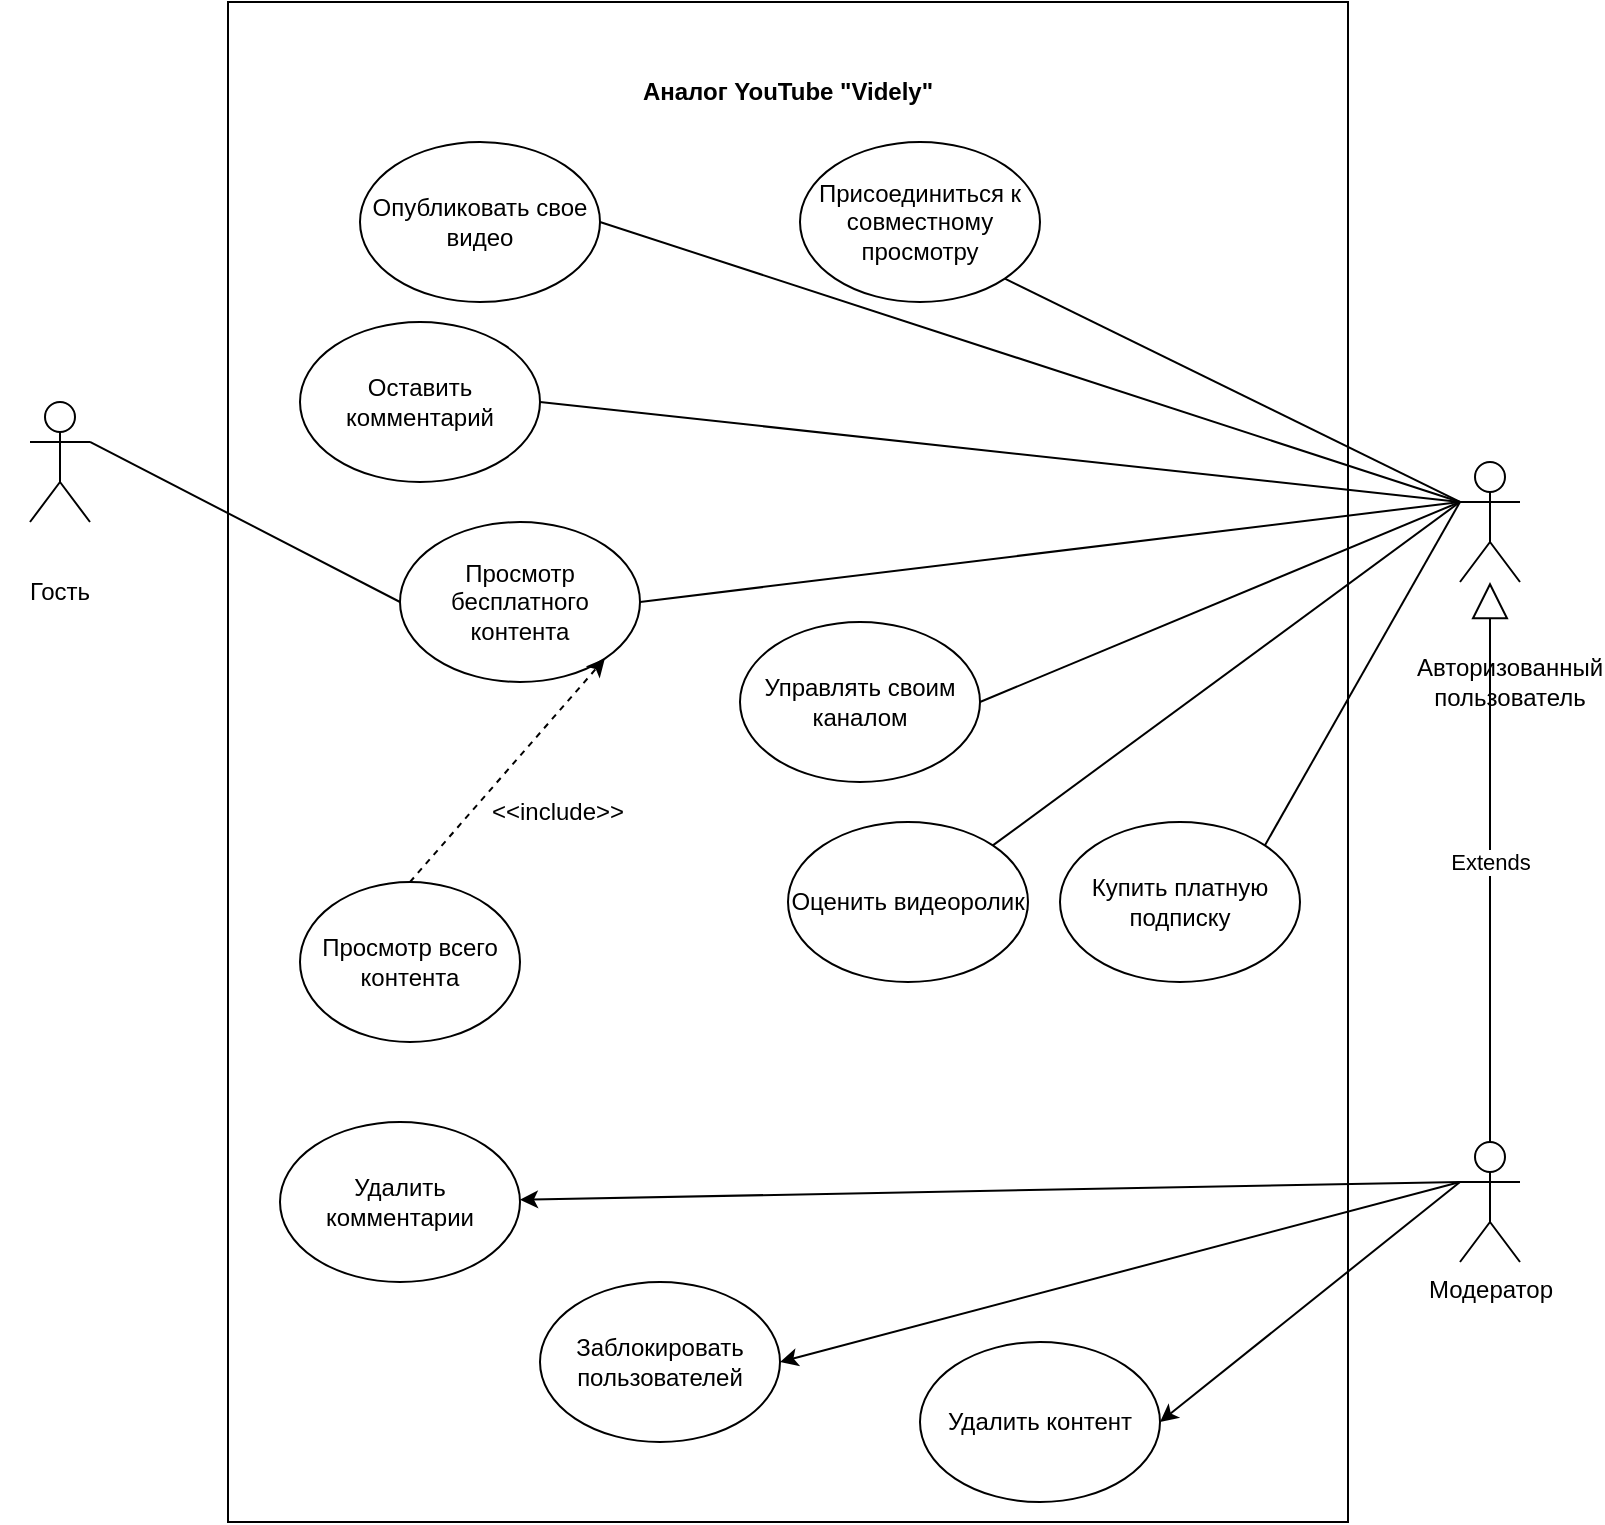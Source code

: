 <mxfile version="17.5.0" type="device" pages="5"><diagram id="88E8pmq0peNPxY9Z7bVx" name="use-case"><mxGraphModel dx="1422" dy="1955" grid="1" gridSize="10" guides="1" tooltips="1" connect="1" arrows="1" fold="1" page="1" pageScale="1" pageWidth="827" pageHeight="1169" math="0" shadow="0"><root><mxCell id="0"/><mxCell id="1" parent="0"/><mxCell id="KD68OmePyWsY9ZTv5HCw-49" style="edgeStyle=none;rounded=0;orthogonalLoop=1;jettySize=auto;html=1;exitX=1;exitY=0.333;exitDx=0;exitDy=0;exitPerimeter=0;entryX=0;entryY=0.5;entryDx=0;entryDy=0;fontColor=#000000;endArrow=none;endFill=0;" parent="1" source="KD68OmePyWsY9ZTv5HCw-1" target="KD68OmePyWsY9ZTv5HCw-18" edge="1"><mxGeometry relative="1" as="geometry"/></mxCell><mxCell id="KD68OmePyWsY9ZTv5HCw-1" value="Actor" style="shape=umlActor;verticalLabelPosition=bottom;verticalAlign=top;html=1;outlineConnect=0;fontColor=#FFFFFF;" parent="1" vertex="1"><mxGeometry x="35" width="30" height="60" as="geometry"/></mxCell><mxCell id="KD68OmePyWsY9ZTv5HCw-43" style="edgeStyle=none;rounded=0;orthogonalLoop=1;jettySize=auto;html=1;exitX=0;exitY=0.333;exitDx=0;exitDy=0;exitPerimeter=0;entryX=1;entryY=1;entryDx=0;entryDy=0;fontColor=#000000;endArrow=none;endFill=0;" parent="1" source="KD68OmePyWsY9ZTv5HCw-2" target="KD68OmePyWsY9ZTv5HCw-24" edge="1"><mxGeometry relative="1" as="geometry"/></mxCell><mxCell id="KD68OmePyWsY9ZTv5HCw-44" style="edgeStyle=none;rounded=0;orthogonalLoop=1;jettySize=auto;html=1;exitX=0;exitY=0.333;exitDx=0;exitDy=0;exitPerimeter=0;entryX=1;entryY=0.5;entryDx=0;entryDy=0;fontColor=#000000;endArrow=none;endFill=0;" parent="1" source="KD68OmePyWsY9ZTv5HCw-2" target="KD68OmePyWsY9ZTv5HCw-19" edge="1"><mxGeometry relative="1" as="geometry"/></mxCell><mxCell id="KD68OmePyWsY9ZTv5HCw-45" style="edgeStyle=none;rounded=0;orthogonalLoop=1;jettySize=auto;html=1;exitX=0;exitY=0.333;exitDx=0;exitDy=0;exitPerimeter=0;entryX=1;entryY=0.5;entryDx=0;entryDy=0;fontColor=#000000;endArrow=none;endFill=0;" parent="1" source="KD68OmePyWsY9ZTv5HCw-2" target="KD68OmePyWsY9ZTv5HCw-22" edge="1"><mxGeometry relative="1" as="geometry"/></mxCell><mxCell id="KD68OmePyWsY9ZTv5HCw-46" style="edgeStyle=none;rounded=0;orthogonalLoop=1;jettySize=auto;html=1;exitX=0;exitY=0.333;exitDx=0;exitDy=0;exitPerimeter=0;entryX=1;entryY=0.5;entryDx=0;entryDy=0;fontColor=#000000;endArrow=none;endFill=0;" parent="1" source="KD68OmePyWsY9ZTv5HCw-2" target="KD68OmePyWsY9ZTv5HCw-23" edge="1"><mxGeometry relative="1" as="geometry"/></mxCell><mxCell id="KD68OmePyWsY9ZTv5HCw-47" style="edgeStyle=none;rounded=0;orthogonalLoop=1;jettySize=auto;html=1;exitX=0;exitY=0.333;exitDx=0;exitDy=0;exitPerimeter=0;entryX=1;entryY=0;entryDx=0;entryDy=0;fontColor=#000000;endArrow=none;endFill=0;" parent="1" source="KD68OmePyWsY9ZTv5HCw-2" target="KD68OmePyWsY9ZTv5HCw-20" edge="1"><mxGeometry relative="1" as="geometry"/></mxCell><mxCell id="KD68OmePyWsY9ZTv5HCw-48" style="edgeStyle=none;rounded=0;orthogonalLoop=1;jettySize=auto;html=1;exitX=0;exitY=0.333;exitDx=0;exitDy=0;exitPerimeter=0;entryX=1;entryY=0;entryDx=0;entryDy=0;fontColor=#000000;endArrow=none;endFill=0;" parent="1" source="KD68OmePyWsY9ZTv5HCw-2" target="KD68OmePyWsY9ZTv5HCw-25" edge="1"><mxGeometry relative="1" as="geometry"/></mxCell><mxCell id="KD68OmePyWsY9ZTv5HCw-50" style="edgeStyle=none;rounded=0;orthogonalLoop=1;jettySize=auto;html=1;exitX=0;exitY=0.333;exitDx=0;exitDy=0;exitPerimeter=0;entryX=1;entryY=0.5;entryDx=0;entryDy=0;fontColor=#000000;endArrow=none;endFill=0;" parent="1" source="KD68OmePyWsY9ZTv5HCw-2" target="KD68OmePyWsY9ZTv5HCw-18" edge="1"><mxGeometry relative="1" as="geometry"/></mxCell><mxCell id="KD68OmePyWsY9ZTv5HCw-2" value="Actor" style="shape=umlActor;verticalLabelPosition=bottom;verticalAlign=top;html=1;outlineConnect=0;fontColor=#FFFFFF;" parent="1" vertex="1"><mxGeometry x="750" y="30" width="30" height="60" as="geometry"/></mxCell><mxCell id="KD68OmePyWsY9ZTv5HCw-5" value="" style="rounded=0;whiteSpace=wrap;html=1;fillColor=none;" parent="1" vertex="1"><mxGeometry x="134" y="-200" width="560" height="760" as="geometry"/></mxCell><mxCell id="KD68OmePyWsY9ZTv5HCw-15" value="Авторизованный пользователь" style="text;html=1;strokeColor=none;fillColor=none;align=center;verticalAlign=middle;whiteSpace=wrap;rounded=0;fontColor=#000000;" parent="1" vertex="1"><mxGeometry x="745" y="125" width="60" height="30" as="geometry"/></mxCell><mxCell id="KD68OmePyWsY9ZTv5HCw-16" value="Гость" style="text;html=1;strokeColor=none;fillColor=none;align=center;verticalAlign=middle;whiteSpace=wrap;rounded=0;fontColor=#000000;" parent="1" vertex="1"><mxGeometry x="20" y="80" width="60" height="30" as="geometry"/></mxCell><mxCell id="KD68OmePyWsY9ZTv5HCw-18" value="Просмотр бесплатного контента" style="ellipse;whiteSpace=wrap;html=1;fontColor=#000000;fillColor=none;" parent="1" vertex="1"><mxGeometry x="220" y="60" width="120" height="80" as="geometry"/></mxCell><mxCell id="KD68OmePyWsY9ZTv5HCw-19" value="Оставить комментарий" style="ellipse;whiteSpace=wrap;html=1;fontColor=#000000;fillColor=none;" parent="1" vertex="1"><mxGeometry x="170" y="-40" width="120" height="80" as="geometry"/></mxCell><mxCell id="KD68OmePyWsY9ZTv5HCw-20" value="Оценить видеоролик" style="ellipse;whiteSpace=wrap;html=1;fontColor=#000000;fillColor=none;" parent="1" vertex="1"><mxGeometry x="414" y="210" width="120" height="80" as="geometry"/></mxCell><mxCell id="KD68OmePyWsY9ZTv5HCw-22" value="Опубликовать свое видео" style="ellipse;whiteSpace=wrap;html=1;fontColor=#000000;fillColor=none;" parent="1" vertex="1"><mxGeometry x="200" y="-130" width="120" height="80" as="geometry"/></mxCell><mxCell id="KD68OmePyWsY9ZTv5HCw-23" value="Управлять своим каналом" style="ellipse;whiteSpace=wrap;html=1;fontColor=#000000;fillColor=none;" parent="1" vertex="1"><mxGeometry x="390" y="110" width="120" height="80" as="geometry"/></mxCell><mxCell id="KD68OmePyWsY9ZTv5HCw-24" value="Присоединиться к совместному просмотру" style="ellipse;whiteSpace=wrap;html=1;fontColor=#000000;fillColor=none;" parent="1" vertex="1"><mxGeometry x="420" y="-130" width="120" height="80" as="geometry"/></mxCell><mxCell id="KD68OmePyWsY9ZTv5HCw-25" value="Купить платную подписку" style="ellipse;whiteSpace=wrap;html=1;fontColor=#000000;fillColor=none;" parent="1" vertex="1"><mxGeometry x="550" y="210" width="120" height="80" as="geometry"/></mxCell><mxCell id="KD68OmePyWsY9ZTv5HCw-26" value="Удалить контент" style="ellipse;whiteSpace=wrap;html=1;fontColor=#000000;fillColor=none;" parent="1" vertex="1"><mxGeometry x="480" y="470" width="120" height="80" as="geometry"/></mxCell><mxCell id="KD68OmePyWsY9ZTv5HCw-27" value="Удалить комментарии" style="ellipse;whiteSpace=wrap;html=1;fontColor=#000000;fillColor=none;" parent="1" vertex="1"><mxGeometry x="160" y="360" width="120" height="80" as="geometry"/></mxCell><mxCell id="KD68OmePyWsY9ZTv5HCw-28" value="Заблокировать пользователей" style="ellipse;whiteSpace=wrap;html=1;fontColor=#000000;fillColor=none;" parent="1" vertex="1"><mxGeometry x="290" y="440" width="120" height="80" as="geometry"/></mxCell><mxCell id="KD68OmePyWsY9ZTv5HCw-29" value="Аналог YouTube &quot;Videly&quot;" style="text;html=1;strokeColor=none;fillColor=none;align=center;verticalAlign=middle;whiteSpace=wrap;rounded=0;fontColor=#000000;fontStyle=1" parent="1" vertex="1"><mxGeometry x="329" y="-170" width="170" height="30" as="geometry"/></mxCell><mxCell id="KD68OmePyWsY9ZTv5HCw-55" style="edgeStyle=none;rounded=0;orthogonalLoop=1;jettySize=auto;html=1;exitX=0.5;exitY=0;exitDx=0;exitDy=0;entryX=1;entryY=1;entryDx=0;entryDy=0;fontColor=#000000;endArrow=classic;endFill=1;dashed=1;startArrow=none;startFill=0;" parent="1" source="KD68OmePyWsY9ZTv5HCw-40" target="KD68OmePyWsY9ZTv5HCw-18" edge="1"><mxGeometry relative="1" as="geometry"/></mxCell><mxCell id="KD68OmePyWsY9ZTv5HCw-40" value="Просмотр всего контента" style="ellipse;whiteSpace=wrap;html=1;fontColor=#000000;fillColor=none;" parent="1" vertex="1"><mxGeometry x="170" y="240" width="110" height="80" as="geometry"/></mxCell><mxCell id="KD68OmePyWsY9ZTv5HCw-56" value="&amp;lt;&amp;lt;include&amp;gt;&amp;gt;" style="text;html=1;strokeColor=none;fillColor=none;align=center;verticalAlign=middle;whiteSpace=wrap;rounded=0;fontColor=#000000;" parent="1" vertex="1"><mxGeometry x="269" y="190" width="60" height="30" as="geometry"/></mxCell><mxCell id="4nh6y133WaL2QcLU6N7b-19" style="rounded=0;orthogonalLoop=1;jettySize=auto;html=1;exitX=0;exitY=0.333;exitDx=0;exitDy=0;exitPerimeter=0;entryX=1;entryY=0.5;entryDx=0;entryDy=0;strokeColor=default;elbow=vertical;" parent="1" source="4nh6y133WaL2QcLU6N7b-11" target="KD68OmePyWsY9ZTv5HCw-28" edge="1"><mxGeometry relative="1" as="geometry"/></mxCell><mxCell id="4nh6y133WaL2QcLU6N7b-20" style="edgeStyle=none;rounded=0;orthogonalLoop=1;jettySize=auto;html=1;exitX=0;exitY=0.333;exitDx=0;exitDy=0;exitPerimeter=0;strokeColor=default;elbow=vertical;" parent="1" source="4nh6y133WaL2QcLU6N7b-11" target="KD68OmePyWsY9ZTv5HCw-27" edge="1"><mxGeometry relative="1" as="geometry"/></mxCell><mxCell id="4nh6y133WaL2QcLU6N7b-21" style="edgeStyle=none;rounded=0;orthogonalLoop=1;jettySize=auto;html=1;exitX=0;exitY=0.333;exitDx=0;exitDy=0;exitPerimeter=0;entryX=1;entryY=0.5;entryDx=0;entryDy=0;strokeColor=default;elbow=vertical;" parent="1" source="4nh6y133WaL2QcLU6N7b-11" target="KD68OmePyWsY9ZTv5HCw-26" edge="1"><mxGeometry relative="1" as="geometry"/></mxCell><mxCell id="4nh6y133WaL2QcLU6N7b-11" value="&lt;span&gt;Модератор&lt;/span&gt;" style="shape=umlActor;verticalLabelPosition=bottom;verticalAlign=top;html=1;outlineConnect=0;rotation=0;" parent="1" vertex="1"><mxGeometry x="750" y="370" width="30" height="60" as="geometry"/></mxCell><mxCell id="4nh6y133WaL2QcLU6N7b-23" value="Extends" style="endArrow=block;endSize=16;endFill=0;html=1;rounded=0;strokeColor=default;elbow=vertical;exitX=0.5;exitY=0;exitDx=0;exitDy=0;exitPerimeter=0;edgeStyle=orthogonalEdgeStyle;" parent="1" source="4nh6y133WaL2QcLU6N7b-11" target="KD68OmePyWsY9ZTv5HCw-2" edge="1"><mxGeometry width="160" relative="1" as="geometry"><mxPoint x="790" y="320" as="sourcePoint"/><mxPoint x="950" y="320" as="targetPoint"/></mxGeometry></mxCell></root></mxGraphModel></diagram><diagram name="deployment" id="zYouSbrbxYSWJH0wzszP"><mxGraphModel dx="1422" dy="786" grid="1" gridSize="10" guides="1" tooltips="1" connect="1" arrows="1" fold="1" page="1" pageScale="1" pageWidth="827" pageHeight="1169" math="0" shadow="0"><root><mxCell id="ST--hj3vBzXFxn2gc-PM-0"/><mxCell id="ST--hj3vBzXFxn2gc-PM-1" parent="ST--hj3vBzXFxn2gc-PM-0"/><mxCell id="8kIsICu56KNLDapbzM8b-0" value="Сервер БД" style="verticalAlign=top;align=left;spacingTop=8;spacingLeft=2;spacingRight=12;shape=cube;size=10;direction=south;fontStyle=4;html=1;fontColor=#000000;fillColor=none;" parent="ST--hj3vBzXFxn2gc-PM-1" vertex="1"><mxGeometry x="50" y="210" width="180" height="120" as="geometry"/></mxCell><mxCell id="8kIsICu56KNLDapbzM8b-1" value="Firebase" style="shape=module;align=left;spacingLeft=20;align=center;verticalAlign=top;fontColor=#000000;fillColor=none;" parent="ST--hj3vBzXFxn2gc-PM-1" vertex="1"><mxGeometry x="90" y="245" width="100" height="50" as="geometry"/></mxCell><mxCell id="8kIsICu56KNLDapbzM8b-2" style="edgeStyle=orthogonalEdgeStyle;rounded=0;orthogonalLoop=1;jettySize=auto;html=1;exitX=0;exitY=0;exitDx=120;exitDy=95;exitPerimeter=0;entryX=0;entryY=0;entryDx=0;entryDy=85;entryPerimeter=0;fontColor=#000000;startArrow=none;startFill=0;endArrow=none;endFill=0;" parent="ST--hj3vBzXFxn2gc-PM-1" source="8kIsICu56KNLDapbzM8b-5" target="8kIsICu56KNLDapbzM8b-8" edge="1"><mxGeometry relative="1" as="geometry"/></mxCell><mxCell id="8kIsICu56KNLDapbzM8b-3" style="edgeStyle=orthogonalEdgeStyle;rounded=0;orthogonalLoop=1;jettySize=auto;html=1;exitX=0;exitY=0;exitDx=65;exitDy=180;exitPerimeter=0;entryX=0;entryY=0;entryDx=55;entryDy=0;entryPerimeter=0;strokeColor=default;elbow=vertical;" parent="ST--hj3vBzXFxn2gc-PM-1" source="8kIsICu56KNLDapbzM8b-5" target="8kIsICu56KNLDapbzM8b-10" edge="1"><mxGeometry relative="1" as="geometry"/></mxCell><mxCell id="8kIsICu56KNLDapbzM8b-4" style="edgeStyle=orthogonalEdgeStyle;rounded=0;orthogonalLoop=1;jettySize=auto;html=1;exitX=0;exitY=0;exitDx=65;exitDy=180;exitPerimeter=0;entryX=0;entryY=0;entryDx=55;entryDy=0;entryPerimeter=0;strokeColor=default;elbow=vertical;" parent="ST--hj3vBzXFxn2gc-PM-1" source="8kIsICu56KNLDapbzM8b-5" target="8kIsICu56KNLDapbzM8b-0" edge="1"><mxGeometry relative="1" as="geometry"/></mxCell><mxCell id="8kIsICu56KNLDapbzM8b-5" value="Сервер backend" style="verticalAlign=top;align=left;spacingTop=8;spacingLeft=2;spacingRight=12;shape=cube;size=10;direction=south;fontStyle=4;html=1;fontColor=#000000;fillColor=none;" parent="ST--hj3vBzXFxn2gc-PM-1" vertex="1"><mxGeometry x="420" y="110" width="180" height="120" as="geometry"/></mxCell><mxCell id="8kIsICu56KNLDapbzM8b-6" value="Java(SpringBoot)" style="shape=module;align=left;spacingLeft=20;align=center;verticalAlign=top;fontColor=#000000;fillColor=none;" parent="ST--hj3vBzXFxn2gc-PM-1" vertex="1"><mxGeometry x="450" y="145" width="120" height="50" as="geometry"/></mxCell><mxCell id="8kIsICu56KNLDapbzM8b-7" style="rounded=0;orthogonalLoop=1;jettySize=auto;html=1;exitX=0;exitY=0;exitDx=120;exitDy=95;exitPerimeter=0;fontColor=#000000;startArrow=none;startFill=0;endArrow=none;endFill=0;edgeStyle=orthogonalEdgeStyle;" parent="ST--hj3vBzXFxn2gc-PM-1" source="8kIsICu56KNLDapbzM8b-8" edge="1"><mxGeometry relative="1" as="geometry"><mxPoint x="521" y="510" as="targetPoint"/></mxGeometry></mxCell><mxCell id="8kIsICu56KNLDapbzM8b-8" value="Сервер frontend" style="verticalAlign=top;align=left;spacingTop=8;spacingLeft=2;spacingRight=12;shape=cube;size=10;direction=south;fontStyle=4;html=1;fontColor=#000000;fillColor=none;" parent="ST--hj3vBzXFxn2gc-PM-1" vertex="1"><mxGeometry x="536" y="310" width="180" height="120" as="geometry"/></mxCell><mxCell id="8kIsICu56KNLDapbzM8b-9" value="Flutter" style="shape=module;align=left;spacingLeft=20;align=center;verticalAlign=top;fontColor=#000000;fillColor=none;" parent="ST--hj3vBzXFxn2gc-PM-1" vertex="1"><mxGeometry x="566" y="345" width="120" height="50" as="geometry"/></mxCell><mxCell id="8kIsICu56KNLDapbzM8b-10" value="Хранилище видеороликов" style="verticalAlign=top;align=left;spacingTop=8;spacingLeft=2;spacingRight=12;shape=cube;size=10;direction=south;fontStyle=4;html=1;fontColor=#000000;fillColor=none;" parent="ST--hj3vBzXFxn2gc-PM-1" vertex="1"><mxGeometry x="50" y="40" width="180" height="120" as="geometry"/></mxCell><mxCell id="8kIsICu56KNLDapbzM8b-11" value="Google drive" style="shape=module;align=left;spacingLeft=20;align=center;verticalAlign=top;fontColor=#000000;fillColor=none;" parent="ST--hj3vBzXFxn2gc-PM-1" vertex="1"><mxGeometry x="90" y="75" width="100" height="50" as="geometry"/></mxCell><mxCell id="8kIsICu56KNLDapbzM8b-12" value="Устройство пользователя" style="verticalAlign=top;align=left;spacingTop=8;spacingLeft=2;spacingRight=12;shape=cube;size=10;direction=south;fontStyle=4;html=1;fontColor=#000000;fillColor=none;" parent="ST--hj3vBzXFxn2gc-PM-1" vertex="1"><mxGeometry x="436" y="510" width="180" height="120" as="geometry"/></mxCell><mxCell id="8kIsICu56KNLDapbzM8b-13" value="Мобильное &#10;приложение" style="shape=module;align=left;spacingLeft=20;align=center;verticalAlign=top;fontColor=#000000;fillColor=none;" parent="ST--hj3vBzXFxn2gc-PM-1" vertex="1"><mxGeometry x="466" y="545" width="120" height="50" as="geometry"/></mxCell></root></mxGraphModel></diagram><diagram name="state" id="PKKSMHCaYUJ-Jl2NN3au"><mxGraphModel dx="1422" dy="786" grid="1" gridSize="10" guides="1" tooltips="1" connect="1" arrows="1" fold="1" page="1" pageScale="1" pageWidth="827" pageHeight="1169" math="0" shadow="0"><root><mxCell id="0"/><mxCell id="1" parent="0"/><mxCell id="pQHgOiBSPQM0t2EALq2k-6" value="[Пользователь прошел аутентификацию]" style="edgeStyle=none;rounded=0;orthogonalLoop=1;jettySize=auto;html=1;entryX=0.5;entryY=0;entryDx=0;entryDy=0;fontColor=#000000;startArrow=none;startFill=0;endArrow=classic;endFill=1;exitX=0.5;exitY=1;exitDx=0;exitDy=0;" parent="1" source="pQHgOiBSPQM0t2EALq2k-8" target="pQHgOiBSPQM0t2EALq2k-5" edge="1"><mxGeometry relative="1" as="geometry"><mxPoint x="379" y="250" as="sourcePoint"/></mxGeometry></mxCell><mxCell id="pQHgOiBSPQM0t2EALq2k-9" style="edgeStyle=none;rounded=0;orthogonalLoop=1;jettySize=auto;html=1;exitX=0.5;exitY=1;exitDx=0;exitDy=0;entryX=0.5;entryY=0;entryDx=0;entryDy=0;fontColor=#000000;startArrow=none;startFill=0;endArrow=classic;endFill=1;" parent="1" source="pQHgOiBSPQM0t2EALq2k-2" target="pQHgOiBSPQM0t2EALq2k-8" edge="1"><mxGeometry relative="1" as="geometry"/></mxCell><mxCell id="pQHgOiBSPQM0t2EALq2k-2" value="" style="ellipse;whiteSpace=wrap;html=1;aspect=fixed;fontColor=#000000;fillColor=#000000;" parent="1" vertex="1"><mxGeometry x="354" y="60" width="50" height="50" as="geometry"/></mxCell><mxCell id="pQHgOiBSPQM0t2EALq2k-3" value="Диаграмма состояния" style="text;html=1;strokeColor=none;fillColor=none;align=center;verticalAlign=middle;whiteSpace=wrap;rounded=0;fontColor=#000000;fontStyle=1" parent="1" vertex="1"><mxGeometry x="293.5" width="171" height="30" as="geometry"/></mxCell><mxCell id="pQHgOiBSPQM0t2EALq2k-4" value="Начало" style="text;html=1;strokeColor=none;fillColor=none;align=center;verticalAlign=middle;whiteSpace=wrap;rounded=0;fontColor=#000000;" parent="1" vertex="1"><mxGeometry x="414" y="70" width="60" height="30" as="geometry"/></mxCell><mxCell id="pQHgOiBSPQM0t2EALq2k-12" value="" style="edgeStyle=orthogonalEdgeStyle;rounded=0;orthogonalLoop=1;jettySize=auto;html=1;exitX=0;exitY=0.5;exitDx=0;exitDy=0;entryX=0.5;entryY=0;entryDx=0;entryDy=0;fontColor=#000000;startArrow=none;startFill=0;endArrow=classic;endFill=1;" parent="1" source="pQHgOiBSPQM0t2EALq2k-5" target="pQHgOiBSPQM0t2EALq2k-11" edge="1"><mxGeometry relative="1" as="geometry"/></mxCell><mxCell id="pQHgOiBSPQM0t2EALq2k-15" value="[Пользователь оплатил подписку]" style="edgeStyle=orthogonalEdgeStyle;rounded=0;orthogonalLoop=1;jettySize=auto;html=1;exitX=0.5;exitY=1;exitDx=0;exitDy=0;entryX=0.5;entryY=0;entryDx=0;entryDy=0;fontColor=#000000;startArrow=none;startFill=0;endArrow=classic;endFill=1;" parent="1" source="pQHgOiBSPQM0t2EALq2k-5" target="pQHgOiBSPQM0t2EALq2k-14" edge="1"><mxGeometry relative="1" as="geometry"/></mxCell><mxCell id="pQHgOiBSPQM0t2EALq2k-17" style="edgeStyle=orthogonalEdgeStyle;rounded=0;orthogonalLoop=1;jettySize=auto;html=1;exitX=1;exitY=0.5;exitDx=0;exitDy=0;entryX=0.5;entryY=0;entryDx=0;entryDy=0;fontColor=#000000;startArrow=none;startFill=0;endArrow=classic;endFill=1;" parent="1" source="pQHgOiBSPQM0t2EALq2k-5" target="pQHgOiBSPQM0t2EALq2k-16" edge="1"><mxGeometry relative="1" as="geometry"/></mxCell><mxCell id="pQHgOiBSPQM0t2EALq2k-5" value="Пользователь авторизован" style="ellipse;whiteSpace=wrap;html=1;fontColor=#000000;fillColor=none;" parent="1" vertex="1"><mxGeometry x="319" y="310" width="120" height="80" as="geometry"/></mxCell><mxCell id="pQHgOiBSPQM0t2EALq2k-8" value="Пользователь в роли Гостя" style="ellipse;whiteSpace=wrap;html=1;fontColor=#000000;fillColor=none;" parent="1" vertex="1"><mxGeometry x="319" y="150" width="120" height="80" as="geometry"/></mxCell><mxCell id="pQHgOiBSPQM0t2EALq2k-25" style="edgeStyle=orthogonalEdgeStyle;rounded=0;orthogonalLoop=1;jettySize=auto;html=1;exitX=0.5;exitY=1;exitDx=0;exitDy=0;entryX=0.5;entryY=0;entryDx=0;entryDy=0;fontColor=#000000;startArrow=none;startFill=0;endArrow=classic;endFill=1;" parent="1" source="pQHgOiBSPQM0t2EALq2k-11" target="pQHgOiBSPQM0t2EALq2k-21" edge="1"><mxGeometry relative="1" as="geometry"/></mxCell><mxCell id="pQHgOiBSPQM0t2EALq2k-11" value="Управление личным кабинетом" style="ellipse;whiteSpace=wrap;html=1;fontColor=#000000;fillColor=none;" parent="1" vertex="1"><mxGeometry x="90" y="430" width="120" height="80" as="geometry"/></mxCell><mxCell id="pQHgOiBSPQM0t2EALq2k-13" value="[Пользователь добавляет/удаляет контент]" style="text;html=1;strokeColor=none;fillColor=none;align=center;verticalAlign=middle;whiteSpace=wrap;rounded=0;fontColor=#000000;" parent="1" vertex="1"><mxGeometry x="50" y="320" width="260" height="30" as="geometry"/></mxCell><mxCell id="pQHgOiBSPQM0t2EALq2k-23" style="edgeStyle=orthogonalEdgeStyle;rounded=0;orthogonalLoop=1;jettySize=auto;html=1;exitX=0.5;exitY=1;exitDx=0;exitDy=0;fontColor=#000000;startArrow=none;startFill=0;endArrow=classic;endFill=1;" parent="1" source="pQHgOiBSPQM0t2EALq2k-14" edge="1"><mxGeometry relative="1" as="geometry"><mxPoint x="379" y="590" as="targetPoint"/></mxGeometry></mxCell><mxCell id="pQHgOiBSPQM0t2EALq2k-14" value="Подписка на чужой канал" style="ellipse;whiteSpace=wrap;html=1;fontColor=#000000;fillColor=none;" parent="1" vertex="1"><mxGeometry x="319" y="430" width="120" height="80" as="geometry"/></mxCell><mxCell id="pQHgOiBSPQM0t2EALq2k-22" style="edgeStyle=orthogonalEdgeStyle;rounded=0;orthogonalLoop=1;jettySize=auto;html=1;exitX=0.5;exitY=1;exitDx=0;exitDy=0;entryX=0.5;entryY=0;entryDx=0;entryDy=0;fontColor=#000000;startArrow=none;startFill=0;endArrow=classic;endFill=1;" parent="1" source="pQHgOiBSPQM0t2EALq2k-16" target="pQHgOiBSPQM0t2EALq2k-21" edge="1"><mxGeometry relative="1" as="geometry"/></mxCell><mxCell id="pQHgOiBSPQM0t2EALq2k-16" value="Просмотр контента" style="ellipse;whiteSpace=wrap;html=1;fontColor=#000000;fillColor=none;" parent="1" vertex="1"><mxGeometry x="560" y="430" width="120" height="80" as="geometry"/></mxCell><mxCell id="pQHgOiBSPQM0t2EALq2k-18" value="[Пользователь просматривает контент]" style="text;html=1;strokeColor=none;fillColor=none;align=center;verticalAlign=middle;whiteSpace=wrap;rounded=0;fontColor=#000000;" parent="1" vertex="1"><mxGeometry x="450" y="320" width="260" height="30" as="geometry"/></mxCell><mxCell id="pQHgOiBSPQM0t2EALq2k-28" style="edgeStyle=orthogonalEdgeStyle;rounded=0;orthogonalLoop=1;jettySize=auto;html=1;exitX=1;exitY=0.5;exitDx=0;exitDy=0;entryX=1;entryY=0.5;entryDx=0;entryDy=0;fontColor=#000000;startArrow=none;startFill=0;endArrow=classic;endFill=1;" parent="1" source="pQHgOiBSPQM0t2EALq2k-21" target="pQHgOiBSPQM0t2EALq2k-8" edge="1"><mxGeometry relative="1" as="geometry"><Array as="points"><mxPoint x="750" y="630"/><mxPoint x="750" y="190"/></Array></mxGeometry></mxCell><mxCell id="pQHgOiBSPQM0t2EALq2k-30" value="[Пользователь закрыл приложение]" style="edgeStyle=orthogonalEdgeStyle;rounded=0;orthogonalLoop=1;jettySize=auto;html=1;exitX=0.5;exitY=1;exitDx=0;exitDy=0;entryX=0.5;entryY=0;entryDx=0;entryDy=0;fontColor=#000000;startArrow=none;startFill=0;endArrow=classic;endFill=1;" parent="1" source="pQHgOiBSPQM0t2EALq2k-21" target="pQHgOiBSPQM0t2EALq2k-29" edge="1"><mxGeometry relative="1" as="geometry"/></mxCell><mxCell id="pQHgOiBSPQM0t2EALq2k-21" value="Неавторизованный пользователь" style="ellipse;whiteSpace=wrap;html=1;fontColor=#000000;fillColor=none;" parent="1" vertex="1"><mxGeometry x="319" y="590" width="120" height="80" as="geometry"/></mxCell><mxCell id="pQHgOiBSPQM0t2EALq2k-26" value="[Пользователь вышел из аккаунта]" style="text;html=1;strokeColor=none;fillColor=none;align=center;verticalAlign=middle;whiteSpace=wrap;rounded=0;fontColor=#000000;" parent="1" vertex="1"><mxGeometry x="250" y="520" width="260" height="30" as="geometry"/></mxCell><mxCell id="pQHgOiBSPQM0t2EALq2k-29" value="" style="ellipse;html=1;shape=endState;fillColor=#000000;strokeColor=#000000;fontColor=#000000;" parent="1" vertex="1"><mxGeometry x="364" y="760" width="30" height="30" as="geometry"/></mxCell><mxCell id="pQHgOiBSPQM0t2EALq2k-31" value="Конец" style="text;html=1;strokeColor=none;fillColor=none;align=center;verticalAlign=middle;whiteSpace=wrap;rounded=0;fontColor=#000000;" parent="1" vertex="1"><mxGeometry x="394" y="760" width="60" height="30" as="geometry"/></mxCell></root></mxGraphModel></diagram><diagram name="sequence" id="eAMOAKQDotEpyGnMzShF"><mxGraphModel dx="1422" dy="786" grid="1" gridSize="10" guides="1" tooltips="1" connect="1" arrows="1" fold="1" page="1" pageScale="1" pageWidth="827" pageHeight="1169" math="0" shadow="0"><root><mxCell id="ST--hj3vBzXFxn2gc-PM-0"/><mxCell id="ST--hj3vBzXFxn2gc-PM-1" parent="ST--hj3vBzXFxn2gc-PM-0"/><mxCell id="lThxm72FqRnx67w8yF65-8" style="edgeStyle=none;rounded=0;orthogonalLoop=1;jettySize=auto;html=1;exitX=0.5;exitY=1;exitDx=0;exitDy=0;entryX=0.5;entryY=0;entryDx=0;entryDy=0;dashed=1;fontColor=#000000;startArrow=none;startFill=0;endArrow=none;endFill=0;" parent="ST--hj3vBzXFxn2gc-PM-1" source="lThxm72FqRnx67w8yF65-0" target="lThxm72FqRnx67w8yF65-4" edge="1"><mxGeometry relative="1" as="geometry"/></mxCell><mxCell id="lThxm72FqRnx67w8yF65-0" value=":Пользователь" style="rounded=0;whiteSpace=wrap;html=1;fontColor=#000000;fillColor=none;" parent="ST--hj3vBzXFxn2gc-PM-1" vertex="1"><mxGeometry x="30" y="50" width="120" height="60" as="geometry"/></mxCell><mxCell id="lThxm72FqRnx67w8yF65-10" style="edgeStyle=none;rounded=0;orthogonalLoop=1;jettySize=auto;html=1;exitX=0.5;exitY=1;exitDx=0;exitDy=0;entryX=0.5;entryY=0;entryDx=0;entryDy=0;dashed=1;fontColor=#000000;startArrow=none;startFill=0;endArrow=none;endFill=0;" parent="ST--hj3vBzXFxn2gc-PM-1" source="lThxm72FqRnx67w8yF65-1" target="lThxm72FqRnx67w8yF65-5" edge="1"><mxGeometry relative="1" as="geometry"/></mxCell><mxCell id="lThxm72FqRnx67w8yF65-1" value=":Сервер" style="rounded=0;whiteSpace=wrap;html=1;fontColor=#000000;fillColor=none;" parent="ST--hj3vBzXFxn2gc-PM-1" vertex="1"><mxGeometry x="230" y="50" width="120" height="60" as="geometry"/></mxCell><mxCell id="lThxm72FqRnx67w8yF65-11" style="edgeStyle=none;rounded=0;orthogonalLoop=1;jettySize=auto;html=1;exitX=0.5;exitY=1;exitDx=0;exitDy=0;entryX=0.5;entryY=0;entryDx=0;entryDy=0;dashed=1;fontColor=#000000;startArrow=none;startFill=0;endArrow=none;endFill=0;" parent="ST--hj3vBzXFxn2gc-PM-1" source="lThxm72FqRnx67w8yF65-2" target="lThxm72FqRnx67w8yF65-6" edge="1"><mxGeometry relative="1" as="geometry"/></mxCell><mxCell id="lThxm72FqRnx67w8yF65-2" value=":Форма для оплаты" style="rounded=0;whiteSpace=wrap;html=1;fontColor=#000000;fillColor=none;" parent="ST--hj3vBzXFxn2gc-PM-1" vertex="1"><mxGeometry x="430" y="50" width="120" height="60" as="geometry"/></mxCell><mxCell id="lThxm72FqRnx67w8yF65-12" style="edgeStyle=none;rounded=0;orthogonalLoop=1;jettySize=auto;html=1;exitX=0.5;exitY=1;exitDx=0;exitDy=0;entryX=0.5;entryY=0;entryDx=0;entryDy=0;dashed=1;fontColor=#000000;startArrow=none;startFill=0;endArrow=none;endFill=0;" parent="ST--hj3vBzXFxn2gc-PM-1" source="lThxm72FqRnx67w8yF65-3" target="lThxm72FqRnx67w8yF65-7" edge="1"><mxGeometry relative="1" as="geometry"/></mxCell><mxCell id="lThxm72FqRnx67w8yF65-3" value=":Модератор" style="rounded=0;whiteSpace=wrap;html=1;fontColor=#000000;fillColor=none;" parent="ST--hj3vBzXFxn2gc-PM-1" vertex="1"><mxGeometry x="630" y="50" width="120" height="60" as="geometry"/></mxCell><mxCell id="lThxm72FqRnx67w8yF65-4" value="" style="rounded=0;whiteSpace=wrap;html=1;fontColor=#ffffff;fillColor=#647687;strokeColor=#314354;" parent="ST--hj3vBzXFxn2gc-PM-1" vertex="1"><mxGeometry x="80" y="160" width="20" height="680" as="geometry"/></mxCell><mxCell id="lThxm72FqRnx67w8yF65-15" style="edgeStyle=none;rounded=0;orthogonalLoop=1;jettySize=auto;html=1;exitX=0;exitY=0.25;exitDx=0;exitDy=0;entryX=1;entryY=0.25;entryDx=0;entryDy=0;fontColor=#000000;startArrow=none;startFill=0;endArrow=classic;endFill=1;dashed=1;" parent="ST--hj3vBzXFxn2gc-PM-1" source="lThxm72FqRnx67w8yF65-5" target="lThxm72FqRnx67w8yF65-4" edge="1"><mxGeometry relative="1" as="geometry"/></mxCell><mxCell id="lThxm72FqRnx67w8yF65-22" style="edgeStyle=none;rounded=0;orthogonalLoop=1;jettySize=auto;html=1;exitX=0;exitY=0.5;exitDx=0;exitDy=0;entryX=1;entryY=0.5;entryDx=0;entryDy=0;fontColor=#000000;startArrow=none;startFill=0;endArrow=classic;endFill=1;dashed=1;" parent="ST--hj3vBzXFxn2gc-PM-1" source="lThxm72FqRnx67w8yF65-5" target="lThxm72FqRnx67w8yF65-4" edge="1"><mxGeometry relative="1" as="geometry"/></mxCell><mxCell id="lThxm72FqRnx67w8yF65-31" style="edgeStyle=none;rounded=0;orthogonalLoop=1;jettySize=auto;html=1;exitX=-0.1;exitY=0.625;exitDx=0;exitDy=0;entryX=0.5;entryY=0.625;entryDx=0;entryDy=0;dashed=1;fontColor=#000000;startArrow=none;startFill=0;endArrow=classic;endFill=1;exitPerimeter=0;entryPerimeter=0;" parent="ST--hj3vBzXFxn2gc-PM-1" source="lThxm72FqRnx67w8yF65-5" target="lThxm72FqRnx67w8yF65-4" edge="1"><mxGeometry relative="1" as="geometry"/></mxCell><mxCell id="lThxm72FqRnx67w8yF65-5" value="" style="rounded=0;whiteSpace=wrap;html=1;fontColor=#ffffff;fillColor=#647687;strokeColor=#314354;" parent="ST--hj3vBzXFxn2gc-PM-1" vertex="1"><mxGeometry x="280" y="160" width="20" height="680" as="geometry"/></mxCell><mxCell id="lThxm72FqRnx67w8yF65-29" style="edgeStyle=none;rounded=0;orthogonalLoop=1;jettySize=auto;html=1;entryX=1.1;entryY=0.625;entryDx=0;entryDy=0;fontColor=#000000;startArrow=none;startFill=0;endArrow=classic;endFill=1;dashed=1;entryPerimeter=0;exitX=-0.2;exitY=0.867;exitDx=0;exitDy=0;exitPerimeter=0;" parent="ST--hj3vBzXFxn2gc-PM-1" source="lThxm72FqRnx67w8yF65-6" target="lThxm72FqRnx67w8yF65-5" edge="1"><mxGeometry relative="1" as="geometry"><mxPoint x="480" y="445" as="sourcePoint"/></mxGeometry></mxCell><mxCell id="lThxm72FqRnx67w8yF65-6" value="" style="rounded=0;whiteSpace=wrap;html=1;fontColor=#ffffff;fillColor=#647687;strokeColor=#314354;" parent="ST--hj3vBzXFxn2gc-PM-1" vertex="1"><mxGeometry x="480" y="480" width="20" height="120" as="geometry"/></mxCell><mxCell id="lThxm72FqRnx67w8yF65-7" value="" style="rounded=0;whiteSpace=wrap;html=1;fontColor=#ffffff;fillColor=#647687;strokeColor=#314354;" parent="ST--hj3vBzXFxn2gc-PM-1" vertex="1"><mxGeometry x="680" y="160" width="20" height="680" as="geometry"/></mxCell><mxCell id="lThxm72FqRnx67w8yF65-13" value="" style="endArrow=classic;html=1;rounded=0;fontColor=#000000;exitX=1.15;exitY=0.155;exitDx=0;exitDy=0;exitPerimeter=0;entryX=0;entryY=0.155;entryDx=0;entryDy=0;entryPerimeter=0;" parent="ST--hj3vBzXFxn2gc-PM-1" source="lThxm72FqRnx67w8yF65-4" target="lThxm72FqRnx67w8yF65-5" edge="1"><mxGeometry width="50" height="50" relative="1" as="geometry"><mxPoint x="360" y="310" as="sourcePoint"/><mxPoint x="440" y="270" as="targetPoint"/></mxGeometry></mxCell><mxCell id="lThxm72FqRnx67w8yF65-14" value="Прохождение авторизации/регистрации" style="text;html=1;strokeColor=none;fillColor=none;align=center;verticalAlign=middle;whiteSpace=wrap;rounded=0;fontColor=#000000;" parent="ST--hj3vBzXFxn2gc-PM-1" vertex="1"><mxGeometry x="160" y="230" width="60" height="30" as="geometry"/></mxCell><mxCell id="lThxm72FqRnx67w8yF65-19" value="&lt;div&gt;Подтверждение данных&lt;/div&gt;" style="text;html=1;strokeColor=none;fillColor=none;align=center;verticalAlign=middle;whiteSpace=wrap;rounded=0;fontColor=#000000;" parent="ST--hj3vBzXFxn2gc-PM-1" vertex="1"><mxGeometry x="105" y="300" width="170" height="30" as="geometry"/></mxCell><mxCell id="lThxm72FqRnx67w8yF65-20" value="&lt;div&gt;Выбор видео для просмотра&lt;/div&gt;" style="text;html=1;strokeColor=none;fillColor=none;align=center;verticalAlign=middle;whiteSpace=wrap;rounded=0;fontColor=#000000;" parent="ST--hj3vBzXFxn2gc-PM-1" vertex="1"><mxGeometry x="100" y="390" width="170" height="30" as="geometry"/></mxCell><mxCell id="lThxm72FqRnx67w8yF65-21" value="" style="endArrow=classic;html=1;rounded=0;fontColor=#000000;exitX=1.15;exitY=0.387;exitDx=0;exitDy=0;exitPerimeter=0;entryX=0.1;entryY=0.384;entryDx=0;entryDy=0;entryPerimeter=0;" parent="ST--hj3vBzXFxn2gc-PM-1" source="lThxm72FqRnx67w8yF65-4" target="lThxm72FqRnx67w8yF65-5" edge="1"><mxGeometry width="50" height="50" relative="1" as="geometry"><mxPoint x="390" y="320" as="sourcePoint"/><mxPoint x="440" y="270" as="targetPoint"/></mxGeometry></mxCell><mxCell id="lThxm72FqRnx67w8yF65-23" value="Проигрыш видеоролика" style="text;html=1;strokeColor=none;fillColor=none;align=center;verticalAlign=middle;whiteSpace=wrap;rounded=0;fontColor=#000000;" parent="ST--hj3vBzXFxn2gc-PM-1" vertex="1"><mxGeometry x="110" y="470" width="170" height="30" as="geometry"/></mxCell><mxCell id="lThxm72FqRnx67w8yF65-25" value="Оплата подписки на чужой канал" style="text;html=1;strokeColor=none;fillColor=none;align=center;verticalAlign=middle;whiteSpace=wrap;rounded=0;fontColor=#000000;" parent="ST--hj3vBzXFxn2gc-PM-1" vertex="1"><mxGeometry x="105" y="530" width="170" height="30" as="geometry"/></mxCell><mxCell id="lThxm72FqRnx67w8yF65-26" value="" style="endArrow=classic;html=1;rounded=0;fontColor=#000000;exitX=1.15;exitY=0.588;exitDx=0;exitDy=0;exitPerimeter=0;entryX=0.05;entryY=0.587;entryDx=0;entryDy=0;entryPerimeter=0;" parent="ST--hj3vBzXFxn2gc-PM-1" source="lThxm72FqRnx67w8yF65-4" target="lThxm72FqRnx67w8yF65-5" edge="1"><mxGeometry width="50" height="50" relative="1" as="geometry"><mxPoint x="390" y="320" as="sourcePoint"/><mxPoint x="440" y="270" as="targetPoint"/></mxGeometry></mxCell><mxCell id="lThxm72FqRnx67w8yF65-27" value="Создание формы для оплаты" style="text;html=1;strokeColor=none;fillColor=none;align=center;verticalAlign=middle;whiteSpace=wrap;rounded=0;fontColor=#000000;" parent="ST--hj3vBzXFxn2gc-PM-1" vertex="1"><mxGeometry x="300" y="530" width="170" height="30" as="geometry"/></mxCell><mxCell id="lThxm72FqRnx67w8yF65-28" value="" style="endArrow=classic;html=1;rounded=0;fontColor=#000000;exitX=1;exitY=0.587;exitDx=0;exitDy=0;exitPerimeter=0;entryX=-0.05;entryY=0.658;entryDx=0;entryDy=0;entryPerimeter=0;" parent="ST--hj3vBzXFxn2gc-PM-1" source="lThxm72FqRnx67w8yF65-5" target="lThxm72FqRnx67w8yF65-6" edge="1"><mxGeometry width="50" height="50" relative="1" as="geometry"><mxPoint x="390" y="320" as="sourcePoint"/><mxPoint x="480" y="402" as="targetPoint"/></mxGeometry></mxCell><mxCell id="lThxm72FqRnx67w8yF65-30" value="Передача информации" style="text;html=1;strokeColor=none;fillColor=none;align=center;verticalAlign=middle;whiteSpace=wrap;rounded=0;fontColor=#000000;" parent="ST--hj3vBzXFxn2gc-PM-1" vertex="1"><mxGeometry x="310" y="560" width="170" height="30" as="geometry"/></mxCell><mxCell id="lThxm72FqRnx67w8yF65-32" value="Подтверждение оплаты" style="text;html=1;strokeColor=none;fillColor=none;align=center;verticalAlign=middle;whiteSpace=wrap;rounded=0;fontColor=#000000;" parent="ST--hj3vBzXFxn2gc-PM-1" vertex="1"><mxGeometry x="105" y="555" width="170" height="30" as="geometry"/></mxCell><mxCell id="lThxm72FqRnx67w8yF65-37" style="edgeStyle=none;rounded=0;orthogonalLoop=1;jettySize=auto;html=1;entryX=1;entryY=0.895;entryDx=0;entryDy=0;entryPerimeter=0;fontColor=#000000;startArrow=none;startFill=0;endArrow=classic;endFill=1;exitX=-0.05;exitY=0.913;exitDx=0;exitDy=0;exitPerimeter=0;" parent="ST--hj3vBzXFxn2gc-PM-1" source="lThxm72FqRnx67w8yF65-39" target="lThxm72FqRnx67w8yF65-5" edge="1"><mxGeometry relative="1" as="geometry"><mxPoint x="466" y="643" as="sourcePoint"/></mxGeometry></mxCell><mxCell id="lThxm72FqRnx67w8yF65-40" style="edgeStyle=none;rounded=0;orthogonalLoop=1;jettySize=auto;html=1;exitX=0.5;exitY=1;exitDx=0;exitDy=0;entryX=0.5;entryY=0.083;entryDx=0;entryDy=0;entryPerimeter=0;fontColor=#000000;startArrow=none;startFill=0;endArrow=none;endFill=0;dashed=1;" parent="ST--hj3vBzXFxn2gc-PM-1" source="lThxm72FqRnx67w8yF65-33" target="lThxm72FqRnx67w8yF65-39" edge="1"><mxGeometry relative="1" as="geometry"/></mxCell><mxCell id="lThxm72FqRnx67w8yF65-33" value=":Другой пользователь" style="rounded=0;whiteSpace=wrap;html=1;fontColor=#000000;fillColor=none;" parent="ST--hj3vBzXFxn2gc-PM-1" vertex="1"><mxGeometry x="420" y="610" width="120" height="60" as="geometry"/></mxCell><mxCell id="lThxm72FqRnx67w8yF65-35" value="" style="endArrow=classic;html=1;rounded=0;fontColor=#000000;exitX=1.05;exitY=0.9;exitDx=0;exitDy=0;exitPerimeter=0;entryX=-0.05;entryY=0.897;entryDx=0;entryDy=0;entryPerimeter=0;" parent="ST--hj3vBzXFxn2gc-PM-1" source="lThxm72FqRnx67w8yF65-4" target="lThxm72FqRnx67w8yF65-5" edge="1"><mxGeometry width="50" height="50" relative="1" as="geometry"><mxPoint x="390" y="480" as="sourcePoint"/><mxPoint x="440" y="430" as="targetPoint"/></mxGeometry></mxCell><mxCell id="lThxm72FqRnx67w8yF65-36" value="Запрос на совместный просмотр" style="text;html=1;strokeColor=none;fillColor=none;align=center;verticalAlign=middle;whiteSpace=wrap;rounded=0;fontColor=#000000;" parent="ST--hj3vBzXFxn2gc-PM-1" vertex="1"><mxGeometry x="100" y="740" width="170" height="30" as="geometry"/></mxCell><mxCell id="lThxm72FqRnx67w8yF65-38" value="Подтверждение запроса" style="text;html=1;strokeColor=none;fillColor=none;align=center;verticalAlign=middle;whiteSpace=wrap;rounded=0;fontColor=#000000;" parent="ST--hj3vBzXFxn2gc-PM-1" vertex="1"><mxGeometry x="330" y="740" width="120" height="30" as="geometry"/></mxCell><mxCell id="lThxm72FqRnx67w8yF65-39" value="" style="rounded=0;whiteSpace=wrap;html=1;fontColor=#ffffff;fillColor=#647687;strokeColor=#314354;" parent="ST--hj3vBzXFxn2gc-PM-1" vertex="1"><mxGeometry x="470" y="690" width="20" height="90" as="geometry"/></mxCell><mxCell id="lThxm72FqRnx67w8yF65-41" value="" style="endArrow=classic;html=1;rounded=0;fontColor=#000000;exitX=1.15;exitY=0.985;exitDx=0;exitDy=0;exitPerimeter=0;entryX=0.05;entryY=0.985;entryDx=0;entryDy=0;entryPerimeter=0;" parent="ST--hj3vBzXFxn2gc-PM-1" source="lThxm72FqRnx67w8yF65-4" target="lThxm72FqRnx67w8yF65-5" edge="1"><mxGeometry width="50" height="50" relative="1" as="geometry"><mxPoint x="390" y="580" as="sourcePoint"/><mxPoint x="440" y="530" as="targetPoint"/></mxGeometry></mxCell><mxCell id="lThxm72FqRnx67w8yF65-42" value="Управление личным кабинетом" style="text;html=1;strokeColor=none;fillColor=none;align=center;verticalAlign=middle;whiteSpace=wrap;rounded=0;fontColor=#000000;" parent="ST--hj3vBzXFxn2gc-PM-1" vertex="1"><mxGeometry x="130" y="800" width="120" height="30" as="geometry"/></mxCell><mxCell id="lThxm72FqRnx67w8yF65-43" value="" style="endArrow=classic;html=1;rounded=0;fontColor=#000000;entryX=1;entryY=0.985;entryDx=0;entryDy=0;entryPerimeter=0;exitX=-0.15;exitY=0.983;exitDx=0;exitDy=0;exitPerimeter=0;" parent="ST--hj3vBzXFxn2gc-PM-1" source="lThxm72FqRnx67w8yF65-7" target="lThxm72FqRnx67w8yF65-5" edge="1"><mxGeometry width="50" height="50" relative="1" as="geometry"><mxPoint x="390" y="650" as="sourcePoint"/><mxPoint x="440" y="600" as="targetPoint"/></mxGeometry></mxCell><mxCell id="lThxm72FqRnx67w8yF65-45" value="Удаление контента, нарушающего правила сервиса" style="text;html=1;strokeColor=none;fillColor=none;align=center;verticalAlign=middle;whiteSpace=wrap;rounded=0;fontColor=#000000;" parent="ST--hj3vBzXFxn2gc-PM-1" vertex="1"><mxGeometry x="340" y="800" width="300" height="30" as="geometry"/></mxCell></root></mxGraphModel></diagram><diagram id="luX_7kBjiHDHI5CskmRr" name="class"><mxGraphModel dx="4382" dy="1965" grid="1" gridSize="10" guides="1" tooltips="1" connect="1" arrows="1" fold="1" page="1" pageScale="1" pageWidth="827" pageHeight="1169" math="0" shadow="0"><root><mxCell id="0"/><mxCell id="1" parent="0"/><mxCell id="aDj0L9xZRJpDQhdAt8n8-1" value="&lt;p style=&quot;margin: 0px ; margin-top: 4px ; text-align: center&quot;&gt;&lt;b&gt;Channel&lt;/b&gt;&lt;/p&gt;&lt;hr size=&quot;1&quot;&gt;&lt;p style=&quot;margin: 0 0 0 4px ; line-height: 1.6&quot;&gt;+ about: String&lt;br&gt;+ createdAt: Timestamp&lt;br&gt;+ isDeleted: boolean&lt;br&gt;+ videos: List&amp;lt;Video&amp;gt;&lt;br&gt;+ name: String&lt;/p&gt;&lt;p style=&quot;margin: 0 0 0 4px ; line-height: 1.6&quot;&gt;+ avatarURL: String&lt;br&gt;+ headerURL: String&lt;br&gt;+ allowComments: boolean&lt;br&gt;+ allowRating: boolean&lt;/p&gt;&lt;hr size=&quot;1&quot;&gt;&lt;p style=&quot;margin: 0 0 0 4px ; line-height: 1.6&quot;&gt;&lt;br&gt;&lt;/p&gt;" style="verticalAlign=top;align=left;overflow=fill;fontSize=14;fontFamily=Helvetica;html=1;rounded=0;shadow=0;comic=0;labelBackgroundColor=none;strokeWidth=1;" vertex="1" parent="1"><mxGeometry x="840" y="1220" width="272" height="250" as="geometry"/></mxCell><mxCell id="aDj0L9xZRJpDQhdAt8n8-2" value="&lt;p style=&quot;margin:0px;margin-top:4px;text-align:center;&quot;&gt;&lt;b&gt;ChannelService&lt;/b&gt;&lt;/p&gt;&lt;hr size=&quot;1&quot;/&gt;&lt;p style=&quot;margin:0 0 0 4px;line-height:1.6;&quot;&gt;+ create(CreateChannelRequest): Channel&lt;br/&gt;+ findChannels(SearchChannelQuery): List&amp;lt;Channel&amp;gt;&lt;br/&gt;+ deleteById(String): void&lt;br/&gt;+ getByUserId(String): Channel&lt;br/&gt;+ updateById(UpdateChannelRequest, String): Channel&lt;br/&gt;+ findById(String): Channel&lt;/p&gt;" style="verticalAlign=top;align=left;overflow=fill;fontSize=14;fontFamily=Helvetica;html=1;rounded=0;shadow=0;comic=0;labelBackgroundColor=none;strokeWidth=1;" vertex="1" parent="1"><mxGeometry x="1170" y="1160" width="371" height="176" as="geometry"/></mxCell><mxCell id="aDj0L9xZRJpDQhdAt8n8-3" value="&lt;p style=&quot;margin: 0px ; margin-top: 4px ; text-align: center&quot;&gt;&lt;b&gt;Comment&lt;/b&gt;&lt;/p&gt;&lt;hr size=&quot;1&quot;&gt;&lt;p style=&quot;margin: 0 0 0 4px ; line-height: 1.6&quot;&gt;+ id: String&lt;br&gt;+ content: String&lt;br&gt;+ writtenOn: LocalDateTime&lt;br&gt;+ isDeleted: boolean&lt;/p&gt;&lt;hr size=&quot;1&quot;&gt;&lt;p style=&quot;margin: 0 0 0 4px ; line-height: 1.6&quot;&gt;&lt;br&gt;&lt;/p&gt;" style="verticalAlign=top;align=left;overflow=fill;fontSize=14;fontFamily=Helvetica;html=1;rounded=0;shadow=0;comic=0;labelBackgroundColor=none;strokeWidth=1;" vertex="1" parent="1"><mxGeometry x="670" y="490" width="261" height="130" as="geometry"/></mxCell><mxCell id="aDj0L9xZRJpDQhdAt8n8-4" value="&lt;p style=&quot;margin: 0px ; margin-top: 4px ; text-align: center&quot;&gt;&lt;b&gt;CommentService&lt;/b&gt;&lt;/p&gt;&lt;hr size=&quot;1&quot;&gt;&lt;p style=&quot;margin: 0 0 0 4px ; line-height: 1.6&quot;&gt;+ write(Comment): void&lt;br&gt;+ delete(String): void&lt;/p&gt;" style="verticalAlign=top;align=left;overflow=fill;fontSize=14;fontFamily=Helvetica;html=1;rounded=0;shadow=0;comic=0;labelBackgroundColor=none;strokeWidth=1;" vertex="1" parent="1"><mxGeometry x="1060" y="500" width="160" height="82" as="geometry"/></mxCell><mxCell id="aDj0L9xZRJpDQhdAt8n8-5" value="&lt;p style=&quot;margin: 0px ; margin-top: 4px ; text-align: center&quot;&gt;&lt;i&gt;&amp;lt;&amp;lt;enumeration&amp;gt;&amp;gt;&lt;/i&gt;&lt;br&gt;&lt;b&gt;ERole&lt;/b&gt;&lt;/p&gt;&lt;hr size=&quot;1&quot;&gt;&lt;p style=&quot;margin: 0 0 0 4px ; line-height: 1.6&quot;&gt;+ USER: &lt;br&gt;+ MODERATOR: &lt;/p&gt;&lt;hr size=&quot;1&quot;&gt;&lt;p style=&quot;margin: 0 0 0 4px ; line-height: 1.6&quot;&gt;&lt;br&gt;&lt;/p&gt;" style="verticalAlign=top;align=left;overflow=fill;fontSize=14;fontFamily=Helvetica;html=1;rounded=0;shadow=0;comic=0;labelBackgroundColor=none;strokeWidth=1;" vertex="1" parent="1"><mxGeometry x="-610" y="930" width="162" height="109" as="geometry"/></mxCell><mxCell id="aDj0L9xZRJpDQhdAt8n8-6" value="&lt;p style=&quot;margin: 0px ; margin-top: 4px ; text-align: center&quot;&gt;&lt;b&gt;History&lt;/b&gt;&lt;/p&gt;&lt;hr size=&quot;1&quot;&gt;&lt;p style=&quot;margin: 0 0 0 4px ; line-height: 1.6&quot;&gt;+ id: String&lt;br&gt;+ ts: LocalDateTime&lt;br&gt;+ videos: List&amp;lt;Video&amp;gt;&lt;/p&gt;&lt;hr size=&quot;1&quot;&gt;&lt;p style=&quot;margin: 0 0 0 4px ; line-height: 1.6&quot;&gt;&lt;br&gt;&lt;/p&gt;" style="verticalAlign=top;align=left;overflow=fill;fontSize=14;fontFamily=Helvetica;html=1;rounded=0;shadow=0;comic=0;labelBackgroundColor=none;strokeWidth=1;" vertex="1" parent="1"><mxGeometry x="240" y="980" width="248" height="110" as="geometry"/></mxCell><mxCell id="aDj0L9xZRJpDQhdAt8n8-7" value="&lt;p style=&quot;margin: 0px ; margin-top: 4px ; text-align: center&quot;&gt;&lt;b&gt;Room&lt;/b&gt;&lt;/p&gt;&lt;hr size=&quot;1&quot;&gt;&lt;p style=&quot;margin: 0 0 0 4px ; line-height: 1.6&quot;&gt;+ password: String&lt;br&gt;+ id: String&lt;br&gt;+ video: Video&lt;br&gt;+ creationTimestamp: Timestamp&lt;br&gt;+ participants: List&amp;lt;User&amp;gt;&lt;/p&gt;&lt;hr size=&quot;1&quot;&gt;&lt;p style=&quot;margin: 0 0 0 4px ; line-height: 1.6&quot;&gt;&lt;br&gt;&lt;/p&gt;" style="verticalAlign=top;align=left;overflow=fill;fontSize=14;fontFamily=Helvetica;html=1;rounded=0;shadow=0;comic=0;labelBackgroundColor=none;strokeWidth=1;" vertex="1" parent="1"><mxGeometry x="310" y="1410" width="260" height="160" as="geometry"/></mxCell><mxCell id="aDj0L9xZRJpDQhdAt8n8-8" style="edgeStyle=orthogonalEdgeStyle;rounded=0;orthogonalLoop=1;jettySize=auto;html=1;entryX=0.25;entryY=0;entryDx=0;entryDy=0;" edge="1" parent="1" source="aDj0L9xZRJpDQhdAt8n8-9" target="aDj0L9xZRJpDQhdAt8n8-1"><mxGeometry relative="1" as="geometry"><mxPoint x="880" y="1290" as="targetPoint"/></mxGeometry></mxCell><mxCell id="aDj0L9xZRJpDQhdAt8n8-9" value="&lt;p style=&quot;margin: 0px ; margin-top: 4px ; text-align: center&quot;&gt;&lt;b&gt;Subscription&lt;/b&gt;&lt;/p&gt;&lt;hr size=&quot;1&quot;&gt;&lt;p style=&quot;margin: 0 0 0 4px ; line-height: 1.6&quot;&gt;+ followedSince: Timestamp&lt;br&gt;+ id: String&lt;br&gt;+ channel: Channel&lt;/p&gt;&lt;hr size=&quot;1&quot;&gt;&lt;p style=&quot;margin: 0 0 0 4px ; line-height: 1.6&quot;&gt;&lt;br&gt;&lt;/p&gt;" style="verticalAlign=top;align=left;overflow=fill;fontSize=14;fontFamily=Helvetica;html=1;rounded=0;shadow=0;comic=0;labelBackgroundColor=none;strokeWidth=1;" vertex="1" parent="1"><mxGeometry x="780" y="860" width="261" height="110" as="geometry"/></mxCell><mxCell id="aDj0L9xZRJpDQhdAt8n8-10" value="&lt;p style=&quot;margin:0px;margin-top:4px;text-align:center;&quot;&gt;&lt;b&gt;SubscriptionService&lt;/b&gt;&lt;/p&gt;&lt;hr size=&quot;1&quot;/&gt;&lt;p style=&quot;margin:0 0 0 4px;line-height:1.6;&quot;&gt;+ subscribe(): void&lt;/p&gt;" style="verticalAlign=top;align=left;overflow=fill;fontSize=14;fontFamily=Helvetica;html=1;rounded=0;shadow=0;comic=0;labelBackgroundColor=none;strokeWidth=1;" vertex="1" parent="1"><mxGeometry x="822.5" y="700" width="176" height="58" as="geometry"/></mxCell><mxCell id="aDj0L9xZRJpDQhdAt8n8-11" value="&lt;p style=&quot;margin:0px;margin-top:4px;text-align:center;&quot;&gt;&lt;b&gt;TokenService&lt;/b&gt;&lt;/p&gt;&lt;hr size=&quot;1&quot;/&gt;&lt;p style=&quot;margin:0 0 0 4px;line-height:1.6;&quot;&gt;+ webApiKey: String&lt;/p&gt;&lt;hr size=&quot;1&quot;/&gt;&lt;p style=&quot;margin:0 0 0 4px;line-height:1.6;&quot;&gt;+ getVerifiedIdToken(String): JWTTokenResponse&lt;/p&gt;" style="verticalAlign=top;align=left;overflow=fill;fontSize=14;fontFamily=Helvetica;html=1;rounded=0;shadow=0;comic=0;labelBackgroundColor=none;strokeWidth=1;" vertex="1" parent="1"><mxGeometry x="-470" y="340" width="324" height="104" as="geometry"/></mxCell><mxCell id="aDj0L9xZRJpDQhdAt8n8-12" value="&lt;p style=&quot;margin: 0px ; margin-top: 4px ; text-align: center&quot;&gt;&lt;b&gt;User&lt;/b&gt;&lt;/p&gt;&lt;hr size=&quot;1&quot;&gt;&lt;p style=&quot;margin: 0 0 0 4px ; line-height: 1.6&quot;&gt;+ isBanned: boolean&lt;br&gt;+ channel: Channel&lt;br&gt;+ creationTS: Timestamp&lt;br&gt;+ password: String&lt;br&gt;+ id: String&lt;br&gt;+ subscriptions: List&amp;lt;Subscription&amp;gt;&lt;br&gt;+ isDeleted: boolean&lt;br&gt;+ role: ERole&lt;br&gt;+ email: String&lt;/p&gt;&lt;hr size=&quot;1&quot;&gt;&lt;p style=&quot;margin: 0 0 0 4px ; line-height: 1.6&quot;&gt;&lt;br&gt;&lt;/p&gt;" style="verticalAlign=top;align=left;overflow=fill;fontSize=14;fontFamily=Helvetica;html=1;rounded=0;shadow=0;comic=0;labelBackgroundColor=none;strokeWidth=1;" vertex="1" parent="1"><mxGeometry x="-410" y="1170" width="320" height="244" as="geometry"/></mxCell><mxCell id="aDj0L9xZRJpDQhdAt8n8-13" value="&lt;p style=&quot;margin:0px;margin-top:4px;text-align:center;&quot;&gt;&lt;b&gt;UserService&lt;/b&gt;&lt;/p&gt;&lt;hr size=&quot;1&quot;/&gt;&lt;p style=&quot;margin:0 0 0 4px;line-height:1.6;&quot;&gt;+ findUserByEmail(String): User&lt;br/&gt;+ getUserData(String): User&lt;br/&gt;+ removeUser(String): void&lt;br/&gt;+ updateUserById(UpdateUserRequest, String): void&lt;br/&gt;+ findUser(String): QueryDocumentSnapshot&lt;br/&gt;+ mapToUser(QueryDocumentSnapshot): User&lt;br/&gt;+ createUser(SignupRequest): String&lt;/p&gt;" style="verticalAlign=top;align=left;overflow=fill;fontSize=14;fontFamily=Helvetica;html=1;rounded=0;shadow=0;comic=0;labelBackgroundColor=none;strokeWidth=1;" vertex="1" parent="1"><mxGeometry x="-419" y="700" width="349" height="190" as="geometry"/></mxCell><mxCell id="aDj0L9xZRJpDQhdAt8n8-14" value="&lt;p style=&quot;margin: 0px ; margin-top: 4px ; text-align: center&quot;&gt;&lt;b&gt;Video&lt;/b&gt;&lt;/p&gt;&lt;hr size=&quot;1&quot;&gt;&lt;p style=&quot;margin: 0 0 0 4px ; line-height: 1.6&quot;&gt;+ allowComments: boolean&lt;br&gt;+ comments: List&amp;lt;Comment&amp;gt;&lt;br&gt;+ allowRating: boolean&lt;br&gt;+ views: int&lt;br&gt;+ id: String&lt;br&gt;+ videoURL: String&lt;br&gt;+ previewURL: String&lt;br&gt;+ description: String&lt;br&gt;+ title: String&lt;br&gt;+ length: long&lt;/p&gt;&lt;hr size=&quot;1&quot;&gt;&lt;p style=&quot;margin: 0 0 0 4px ; line-height: 1.6&quot;&gt;&lt;br&gt;&lt;/p&gt;" style="verticalAlign=top;align=left;overflow=fill;fontSize=14;fontFamily=Helvetica;html=1;rounded=0;shadow=0;comic=0;labelBackgroundColor=none;strokeWidth=1;" vertex="1" parent="1"><mxGeometry x="206.5" y="490" width="315" height="260" as="geometry"/></mxCell><mxCell id="aDj0L9xZRJpDQhdAt8n8-15" value="&lt;p style=&quot;margin:0px;margin-top:4px;text-align:center;&quot;&gt;&lt;b&gt;VideoService&lt;/b&gt;&lt;/p&gt;&lt;hr size=&quot;1&quot;/&gt;&lt;p style=&quot;margin:0 0 0 4px;line-height:1.6;&quot;&gt;+ updateRating(String, String, int): void&lt;br/&gt;+ findVideoById(String): Video&lt;br/&gt;+ updateVideoById(UpdateVideoRequest, String): Video&lt;br/&gt;+ findVideos(SearchVideoQuery): List&amp;lt;Video&amp;gt;&lt;br/&gt;+ deleteById(String): void&lt;br/&gt;+ create(CreateVideoRequest): Video&lt;/p&gt;" style="verticalAlign=top;align=left;overflow=fill;fontSize=14;fontFamily=Helvetica;html=1;rounded=0;shadow=0;comic=0;labelBackgroundColor=none;strokeWidth=1;" vertex="1" parent="1"><mxGeometry x="196" y="220" width="336" height="175" as="geometry"/></mxCell><mxCell id="aDj0L9xZRJpDQhdAt8n8-16" value="" style="html=1;rounded=1;edgeStyle=orthogonalEdgeStyle;dashed=1;startArrow=none;endArrow=openThin;endSize=12;strokeColor=#595959;exitX=0.597;exitY=0.000;exitDx=0;exitDy=0;entryX=0.500;entryY=0.000;entryDx=0;entryDy=0;" edge="1" parent="1" source="aDj0L9xZRJpDQhdAt8n8-2" target="aDj0L9xZRJpDQhdAt8n8-1"><mxGeometry width="50" height="50" relative="1" as="geometry"/></mxCell><mxCell id="aDj0L9xZRJpDQhdAt8n8-17" value="" style="html=1;rounded=1;edgeStyle=orthogonalEdgeStyle;dashed=0;startArrow=diamondThinstartSize=12;endArrow=openThin;endSize=12;strokeColor=#595959;exitX=0.500;exitY=0.000;exitDx=0;exitDy=0;entryX=1;entryY=0.75;entryDx=0;entryDy=0;" edge="1" parent="1" source="aDj0L9xZRJpDQhdAt8n8-7" target="aDj0L9xZRJpDQhdAt8n8-12"><mxGeometry width="50" height="50" relative="1" as="geometry"/></mxCell><mxCell id="aDj0L9xZRJpDQhdAt8n8-18" value="participants" style="edgeLabel;resizable=0;html=1;align=left;verticalAlign=top;strokeColor=default;" vertex="1" connectable="0" parent="aDj0L9xZRJpDQhdAt8n8-17"><mxGeometry x="340" y="1330" as="geometry"/></mxCell><mxCell id="aDj0L9xZRJpDQhdAt8n8-19" value="" style="html=1;rounded=1;edgeStyle=orthogonalEdgeStyle;dashed=0;startArrow=diamondThinstartSize=12;endArrow=openThin;endSize=12;strokeColor=#595959;exitX=0.25;exitY=0;exitDx=0;exitDy=0;entryX=0.500;entryY=1.000;entryDx=0;entryDy=0;" edge="1" parent="1" source="aDj0L9xZRJpDQhdAt8n8-12" target="aDj0L9xZRJpDQhdAt8n8-5"><mxGeometry width="50" height="50" relative="1" as="geometry"><Array as="points"><mxPoint x="-330" y="1105"/><mxPoint x="-529" y="1105"/></Array></mxGeometry></mxCell><mxCell id="aDj0L9xZRJpDQhdAt8n8-20" value="" style="html=1;rounded=1;edgeStyle=orthogonalEdgeStyle;dashed=0;startArrow=diamondThinstartSize=12;endArrow=openThin;endSize=12;strokeColor=#595959;exitX=0.75;exitY=1;exitDx=0;exitDy=0;entryX=0;entryY=0.5;entryDx=0;entryDy=0;" edge="1" parent="1" source="aDj0L9xZRJpDQhdAt8n8-12" target="aDj0L9xZRJpDQhdAt8n8-9"><mxGeometry width="50" height="50" relative="1" as="geometry"><Array as="points"><mxPoint x="-170" y="1680"/><mxPoint x="730" y="1680"/><mxPoint x="730" y="915"/></Array><mxPoint x="-110" y="1510" as="sourcePoint"/><mxPoint x="1090" y="1190" as="targetPoint"/></mxGeometry></mxCell><mxCell id="aDj0L9xZRJpDQhdAt8n8-21" value="subscriptions" style="edgeLabel;html=1;align=center;verticalAlign=middle;resizable=0;points=[];" vertex="1" connectable="0" parent="aDj0L9xZRJpDQhdAt8n8-20"><mxGeometry x="-0.703" y="-3" relative="1" as="geometry"><mxPoint x="21" y="-13" as="offset"/></mxGeometry></mxCell><mxCell id="aDj0L9xZRJpDQhdAt8n8-22" value="1" style="edgeLabel;html=1;align=center;verticalAlign=middle;resizable=0;points=[];" vertex="1" connectable="0" parent="aDj0L9xZRJpDQhdAt8n8-20"><mxGeometry x="-0.975" y="-2" relative="1" as="geometry"><mxPoint y="-1" as="offset"/></mxGeometry></mxCell><mxCell id="aDj0L9xZRJpDQhdAt8n8-23" value="*" style="edgeLabel;html=1;align=center;verticalAlign=middle;resizable=0;points=[];" vertex="1" connectable="0" parent="aDj0L9xZRJpDQhdAt8n8-20"><mxGeometry x="0.958" relative="1" as="geometry"><mxPoint x="-1" as="offset"/></mxGeometry></mxCell><mxCell id="aDj0L9xZRJpDQhdAt8n8-24" value="" style="html=1;rounded=1;edgeStyle=orthogonalEdgeStyle;dashed=1;startArrow=none;endArrow=openThin;endSize=12;strokeColor=#595959;exitX=0.481;exitY=1.000;exitDx=0;exitDy=0;entryX=0.5;entryY=0;entryDx=0;entryDy=0;" edge="1" parent="1" source="aDj0L9xZRJpDQhdAt8n8-13" target="aDj0L9xZRJpDQhdAt8n8-12"><mxGeometry width="50" height="50" relative="1" as="geometry"><Array as="points"/><mxPoint x="-250" y="1090" as="targetPoint"/></mxGeometry></mxCell><mxCell id="aDj0L9xZRJpDQhdAt8n8-25" value="1" style="endArrow=open;html=1;endSize=12;startArrow=diamondThin;startSize=14;startFill=0;edgeStyle=orthogonalEdgeStyle;align=left;verticalAlign=bottom;rounded=0;entryX=0.5;entryY=0;entryDx=0;entryDy=0;exitX=0.5;exitY=1;exitDx=0;exitDy=0;" edge="1" parent="1" source="aDj0L9xZRJpDQhdAt8n8-14" target="aDj0L9xZRJpDQhdAt8n8-6"><mxGeometry x="-0.667" y="16" relative="1" as="geometry"><mxPoint x="364" y="800" as="sourcePoint"/><mxPoint x="270" y="920" as="targetPoint"/><mxPoint as="offset"/></mxGeometry></mxCell><mxCell id="aDj0L9xZRJpDQhdAt8n8-26" value="1" style="endArrow=open;html=1;endSize=12;startArrow=diamondThin;startSize=14;startFill=1;edgeStyle=orthogonalEdgeStyle;align=left;verticalAlign=bottom;rounded=0;exitX=1;exitY=0.25;exitDx=0;exitDy=0;entryX=0;entryY=0.5;entryDx=0;entryDy=0;" edge="1" parent="1" source="aDj0L9xZRJpDQhdAt8n8-14" target="aDj0L9xZRJpDQhdAt8n8-3"><mxGeometry x="-1" y="3" relative="1" as="geometry"><mxPoint x="610" y="630" as="sourcePoint"/><mxPoint x="770" y="630" as="targetPoint"/></mxGeometry></mxCell><mxCell id="aDj0L9xZRJpDQhdAt8n8-27" value="Use" style="endArrow=open;endSize=12;dashed=1;html=1;rounded=0;exitX=0.5;exitY=1;exitDx=0;exitDy=0;" edge="1" parent="1" source="aDj0L9xZRJpDQhdAt8n8-15" target="aDj0L9xZRJpDQhdAt8n8-14"><mxGeometry width="160" relative="1" as="geometry"><mxPoint x="100" y="430" as="sourcePoint"/><mxPoint x="260" y="430" as="targetPoint"/></mxGeometry></mxCell><mxCell id="aDj0L9xZRJpDQhdAt8n8-28" value="Use" style="endArrow=open;endSize=12;dashed=1;html=1;rounded=0;exitX=1;exitY=0.5;exitDx=0;exitDy=0;entryX=-0.002;entryY=0.631;entryDx=0;entryDy=0;entryPerimeter=0;edgeStyle=orthogonalEdgeStyle;" edge="1" parent="1" source="aDj0L9xZRJpDQhdAt8n8-3" target="aDj0L9xZRJpDQhdAt8n8-4"><mxGeometry width="160" relative="1" as="geometry"><mxPoint x="374.0" y="405" as="sourcePoint"/><mxPoint x="374.0" y="500" as="targetPoint"/></mxGeometry></mxCell><mxCell id="aDj0L9xZRJpDQhdAt8n8-29" value="Use" style="endArrow=open;endSize=12;dashed=1;html=1;rounded=0;exitX=0.464;exitY=1.002;exitDx=0;exitDy=0;exitPerimeter=0;" edge="1" parent="1" source="aDj0L9xZRJpDQhdAt8n8-10" target="aDj0L9xZRJpDQhdAt8n8-9"><mxGeometry width="160" relative="1" as="geometry"><mxPoint x="810" y="1210" as="sourcePoint"/><mxPoint x="970" y="1210" as="targetPoint"/></mxGeometry></mxCell><mxCell id="aDj0L9xZRJpDQhdAt8n8-30" value="channel" style="endArrow=block;endFill=1;html=1;edgeStyle=orthogonalEdgeStyle;align=left;verticalAlign=top;rounded=0;exitX=0.5;exitY=1;exitDx=0;exitDy=0;entryX=0.5;entryY=1;entryDx=0;entryDy=0;" edge="1" parent="1" source="aDj0L9xZRJpDQhdAt8n8-12" target="aDj0L9xZRJpDQhdAt8n8-1"><mxGeometry x="-0.879" y="-30" relative="1" as="geometry"><mxPoint x="360" y="1240" as="sourcePoint"/><mxPoint x="520" y="1240" as="targetPoint"/><Array as="points"><mxPoint x="-250" y="1770"/><mxPoint x="976" y="1770"/></Array><mxPoint as="offset"/></mxGeometry></mxCell><mxCell id="aDj0L9xZRJpDQhdAt8n8-31" value="1" style="edgeLabel;resizable=0;html=1;align=left;verticalAlign=bottom;" connectable="0" vertex="1" parent="aDj0L9xZRJpDQhdAt8n8-30"><mxGeometry x="-1" relative="1" as="geometry"><mxPoint x="-20" y="26" as="offset"/></mxGeometry></mxCell><mxCell id="aDj0L9xZRJpDQhdAt8n8-32" value="1" style="edgeLabel;html=1;align=center;verticalAlign=middle;resizable=0;points=[];" vertex="1" connectable="0" parent="aDj0L9xZRJpDQhdAt8n8-30"><mxGeometry x="0.979" relative="1" as="geometry"><mxPoint as="offset"/></mxGeometry></mxCell><mxCell id="aDj0L9xZRJpDQhdAt8n8-33" value="1" style="endArrow=open;html=1;endSize=12;startArrow=diamondThin;startSize=14;startFill=0;edgeStyle=orthogonalEdgeStyle;align=left;verticalAlign=bottom;rounded=0;exitX=1;exitY=0.25;exitDx=0;exitDy=0;entryX=0.5;entryY=1;entryDx=0;entryDy=0;" edge="1" parent="1" source="aDj0L9xZRJpDQhdAt8n8-12" target="aDj0L9xZRJpDQhdAt8n8-6"><mxGeometry x="-1" y="3" relative="1" as="geometry"><mxPoint x="-10" y="1260" as="sourcePoint"/><mxPoint x="150" y="1260" as="targetPoint"/></mxGeometry></mxCell></root></mxGraphModel></diagram></mxfile>
